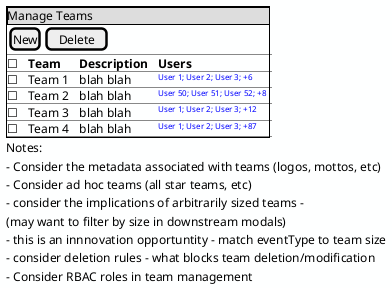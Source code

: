 @startsalt
skinparam backgroundcolor #FEFFFF
{
{+
    {* Manage Teams}
    {[New]| [ Delete]}

    {T-
☐|<b>Team | <b>Description|<b>Users  
☐| Team 1 | blah blah | <color:blue><size:8>User 1; User 2; User 3; +6</size></color>
☐| Team 2 | blah blah | <color:blue><size:8>User 50; User 51; User 52; +8</size></color>
☐| Team 3 | blah blah | <color:blue><size:8>User 1; User 2; User 3; +12</size></color>
☐| Team 4 | blah blah | <color:blue><size:8>User 1; User 2; User 3; +87</size></color>
    }
    
}
Notes:
- Consider the metadata associated with teams (logos, mottos, etc)
- Consider ad hoc teams (all star teams, etc)
- consider the implications of arbitrarily sized teams - 
(may want to filter by size in downstream modals)
- this is an innnovation opportuntity - match eventType to team size
- consider deletion rules - what blocks team deletion/modification
- Consider RBAC roles in team management
}
@endsalt